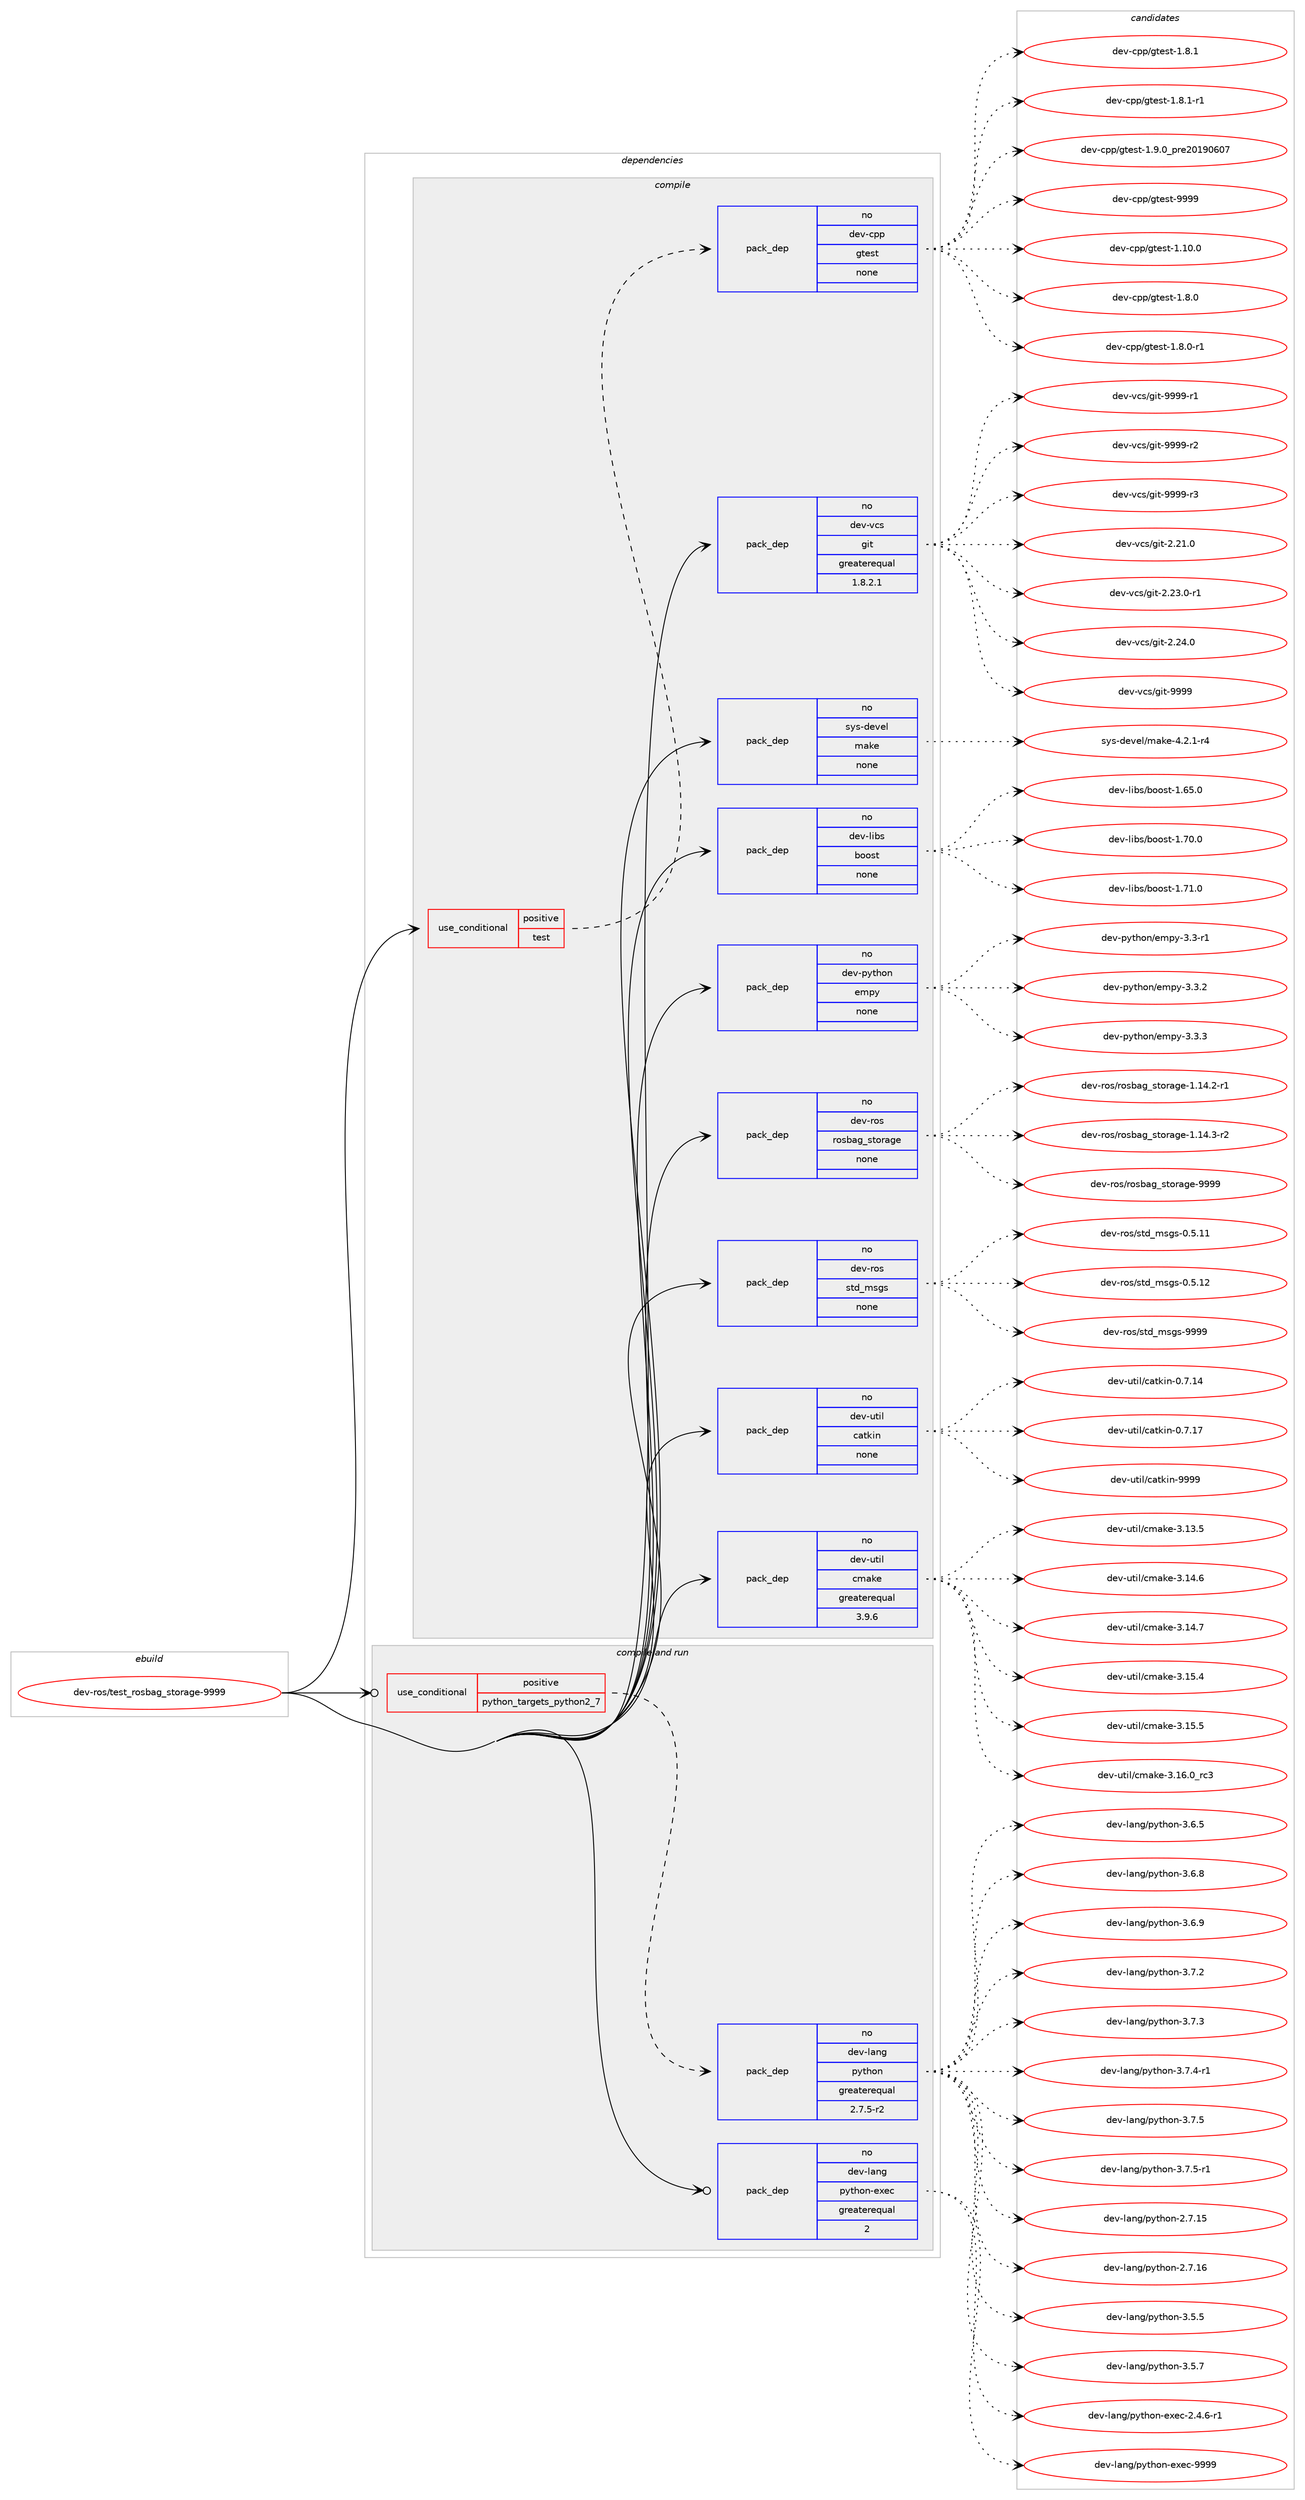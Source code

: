 digraph prolog {

# *************
# Graph options
# *************

newrank=true;
concentrate=true;
compound=true;
graph [rankdir=LR,fontname=Helvetica,fontsize=10,ranksep=1.5];#, ranksep=2.5, nodesep=0.2];
edge  [arrowhead=vee];
node  [fontname=Helvetica,fontsize=10];

# **********
# The ebuild
# **********

subgraph cluster_leftcol {
color=gray;
rank=same;
label=<<i>ebuild</i>>;
id [label="dev-ros/test_rosbag_storage-9999", color=red, width=4, href="../dev-ros/test_rosbag_storage-9999.svg"];
}

# ****************
# The dependencies
# ****************

subgraph cluster_midcol {
color=gray;
label=<<i>dependencies</i>>;
subgraph cluster_compile {
fillcolor="#eeeeee";
style=filled;
label=<<i>compile</i>>;
subgraph cond155738 {
dependency668722 [label=<<TABLE BORDER="0" CELLBORDER="1" CELLSPACING="0" CELLPADDING="4"><TR><TD ROWSPAN="3" CELLPADDING="10">use_conditional</TD></TR><TR><TD>positive</TD></TR><TR><TD>test</TD></TR></TABLE>>, shape=none, color=red];
subgraph pack501078 {
dependency668723 [label=<<TABLE BORDER="0" CELLBORDER="1" CELLSPACING="0" CELLPADDING="4" WIDTH="220"><TR><TD ROWSPAN="6" CELLPADDING="30">pack_dep</TD></TR><TR><TD WIDTH="110">no</TD></TR><TR><TD>dev-cpp</TD></TR><TR><TD>gtest</TD></TR><TR><TD>none</TD></TR><TR><TD></TD></TR></TABLE>>, shape=none, color=blue];
}
dependency668722:e -> dependency668723:w [weight=20,style="dashed",arrowhead="vee"];
}
id:e -> dependency668722:w [weight=20,style="solid",arrowhead="vee"];
subgraph pack501079 {
dependency668724 [label=<<TABLE BORDER="0" CELLBORDER="1" CELLSPACING="0" CELLPADDING="4" WIDTH="220"><TR><TD ROWSPAN="6" CELLPADDING="30">pack_dep</TD></TR><TR><TD WIDTH="110">no</TD></TR><TR><TD>dev-libs</TD></TR><TR><TD>boost</TD></TR><TR><TD>none</TD></TR><TR><TD></TD></TR></TABLE>>, shape=none, color=blue];
}
id:e -> dependency668724:w [weight=20,style="solid",arrowhead="vee"];
subgraph pack501080 {
dependency668725 [label=<<TABLE BORDER="0" CELLBORDER="1" CELLSPACING="0" CELLPADDING="4" WIDTH="220"><TR><TD ROWSPAN="6" CELLPADDING="30">pack_dep</TD></TR><TR><TD WIDTH="110">no</TD></TR><TR><TD>dev-python</TD></TR><TR><TD>empy</TD></TR><TR><TD>none</TD></TR><TR><TD></TD></TR></TABLE>>, shape=none, color=blue];
}
id:e -> dependency668725:w [weight=20,style="solid",arrowhead="vee"];
subgraph pack501081 {
dependency668726 [label=<<TABLE BORDER="0" CELLBORDER="1" CELLSPACING="0" CELLPADDING="4" WIDTH="220"><TR><TD ROWSPAN="6" CELLPADDING="30">pack_dep</TD></TR><TR><TD WIDTH="110">no</TD></TR><TR><TD>dev-ros</TD></TR><TR><TD>rosbag_storage</TD></TR><TR><TD>none</TD></TR><TR><TD></TD></TR></TABLE>>, shape=none, color=blue];
}
id:e -> dependency668726:w [weight=20,style="solid",arrowhead="vee"];
subgraph pack501082 {
dependency668727 [label=<<TABLE BORDER="0" CELLBORDER="1" CELLSPACING="0" CELLPADDING="4" WIDTH="220"><TR><TD ROWSPAN="6" CELLPADDING="30">pack_dep</TD></TR><TR><TD WIDTH="110">no</TD></TR><TR><TD>dev-ros</TD></TR><TR><TD>std_msgs</TD></TR><TR><TD>none</TD></TR><TR><TD></TD></TR></TABLE>>, shape=none, color=blue];
}
id:e -> dependency668727:w [weight=20,style="solid",arrowhead="vee"];
subgraph pack501083 {
dependency668728 [label=<<TABLE BORDER="0" CELLBORDER="1" CELLSPACING="0" CELLPADDING="4" WIDTH="220"><TR><TD ROWSPAN="6" CELLPADDING="30">pack_dep</TD></TR><TR><TD WIDTH="110">no</TD></TR><TR><TD>dev-util</TD></TR><TR><TD>catkin</TD></TR><TR><TD>none</TD></TR><TR><TD></TD></TR></TABLE>>, shape=none, color=blue];
}
id:e -> dependency668728:w [weight=20,style="solid",arrowhead="vee"];
subgraph pack501084 {
dependency668729 [label=<<TABLE BORDER="0" CELLBORDER="1" CELLSPACING="0" CELLPADDING="4" WIDTH="220"><TR><TD ROWSPAN="6" CELLPADDING="30">pack_dep</TD></TR><TR><TD WIDTH="110">no</TD></TR><TR><TD>dev-util</TD></TR><TR><TD>cmake</TD></TR><TR><TD>greaterequal</TD></TR><TR><TD>3.9.6</TD></TR></TABLE>>, shape=none, color=blue];
}
id:e -> dependency668729:w [weight=20,style="solid",arrowhead="vee"];
subgraph pack501085 {
dependency668730 [label=<<TABLE BORDER="0" CELLBORDER="1" CELLSPACING="0" CELLPADDING="4" WIDTH="220"><TR><TD ROWSPAN="6" CELLPADDING="30">pack_dep</TD></TR><TR><TD WIDTH="110">no</TD></TR><TR><TD>dev-vcs</TD></TR><TR><TD>git</TD></TR><TR><TD>greaterequal</TD></TR><TR><TD>1.8.2.1</TD></TR></TABLE>>, shape=none, color=blue];
}
id:e -> dependency668730:w [weight=20,style="solid",arrowhead="vee"];
subgraph pack501086 {
dependency668731 [label=<<TABLE BORDER="0" CELLBORDER="1" CELLSPACING="0" CELLPADDING="4" WIDTH="220"><TR><TD ROWSPAN="6" CELLPADDING="30">pack_dep</TD></TR><TR><TD WIDTH="110">no</TD></TR><TR><TD>sys-devel</TD></TR><TR><TD>make</TD></TR><TR><TD>none</TD></TR><TR><TD></TD></TR></TABLE>>, shape=none, color=blue];
}
id:e -> dependency668731:w [weight=20,style="solid",arrowhead="vee"];
}
subgraph cluster_compileandrun {
fillcolor="#eeeeee";
style=filled;
label=<<i>compile and run</i>>;
subgraph cond155739 {
dependency668732 [label=<<TABLE BORDER="0" CELLBORDER="1" CELLSPACING="0" CELLPADDING="4"><TR><TD ROWSPAN="3" CELLPADDING="10">use_conditional</TD></TR><TR><TD>positive</TD></TR><TR><TD>python_targets_python2_7</TD></TR></TABLE>>, shape=none, color=red];
subgraph pack501087 {
dependency668733 [label=<<TABLE BORDER="0" CELLBORDER="1" CELLSPACING="0" CELLPADDING="4" WIDTH="220"><TR><TD ROWSPAN="6" CELLPADDING="30">pack_dep</TD></TR><TR><TD WIDTH="110">no</TD></TR><TR><TD>dev-lang</TD></TR><TR><TD>python</TD></TR><TR><TD>greaterequal</TD></TR><TR><TD>2.7.5-r2</TD></TR></TABLE>>, shape=none, color=blue];
}
dependency668732:e -> dependency668733:w [weight=20,style="dashed",arrowhead="vee"];
}
id:e -> dependency668732:w [weight=20,style="solid",arrowhead="odotvee"];
subgraph pack501088 {
dependency668734 [label=<<TABLE BORDER="0" CELLBORDER="1" CELLSPACING="0" CELLPADDING="4" WIDTH="220"><TR><TD ROWSPAN="6" CELLPADDING="30">pack_dep</TD></TR><TR><TD WIDTH="110">no</TD></TR><TR><TD>dev-lang</TD></TR><TR><TD>python-exec</TD></TR><TR><TD>greaterequal</TD></TR><TR><TD>2</TD></TR></TABLE>>, shape=none, color=blue];
}
id:e -> dependency668734:w [weight=20,style="solid",arrowhead="odotvee"];
}
subgraph cluster_run {
fillcolor="#eeeeee";
style=filled;
label=<<i>run</i>>;
}
}

# **************
# The candidates
# **************

subgraph cluster_choices {
rank=same;
color=gray;
label=<<i>candidates</i>>;

subgraph choice501078 {
color=black;
nodesep=1;
choice10010111845991121124710311610111511645494649484648 [label="dev-cpp/gtest-1.10.0", color=red, width=4,href="../dev-cpp/gtest-1.10.0.svg"];
choice100101118459911211247103116101115116454946564648 [label="dev-cpp/gtest-1.8.0", color=red, width=4,href="../dev-cpp/gtest-1.8.0.svg"];
choice1001011184599112112471031161011151164549465646484511449 [label="dev-cpp/gtest-1.8.0-r1", color=red, width=4,href="../dev-cpp/gtest-1.8.0-r1.svg"];
choice100101118459911211247103116101115116454946564649 [label="dev-cpp/gtest-1.8.1", color=red, width=4,href="../dev-cpp/gtest-1.8.1.svg"];
choice1001011184599112112471031161011151164549465646494511449 [label="dev-cpp/gtest-1.8.1-r1", color=red, width=4,href="../dev-cpp/gtest-1.8.1-r1.svg"];
choice100101118459911211247103116101115116454946574648951121141015048495748544855 [label="dev-cpp/gtest-1.9.0_pre20190607", color=red, width=4,href="../dev-cpp/gtest-1.9.0_pre20190607.svg"];
choice1001011184599112112471031161011151164557575757 [label="dev-cpp/gtest-9999", color=red, width=4,href="../dev-cpp/gtest-9999.svg"];
dependency668723:e -> choice10010111845991121124710311610111511645494649484648:w [style=dotted,weight="100"];
dependency668723:e -> choice100101118459911211247103116101115116454946564648:w [style=dotted,weight="100"];
dependency668723:e -> choice1001011184599112112471031161011151164549465646484511449:w [style=dotted,weight="100"];
dependency668723:e -> choice100101118459911211247103116101115116454946564649:w [style=dotted,weight="100"];
dependency668723:e -> choice1001011184599112112471031161011151164549465646494511449:w [style=dotted,weight="100"];
dependency668723:e -> choice100101118459911211247103116101115116454946574648951121141015048495748544855:w [style=dotted,weight="100"];
dependency668723:e -> choice1001011184599112112471031161011151164557575757:w [style=dotted,weight="100"];
}
subgraph choice501079 {
color=black;
nodesep=1;
choice1001011184510810598115479811111111511645494654534648 [label="dev-libs/boost-1.65.0", color=red, width=4,href="../dev-libs/boost-1.65.0.svg"];
choice1001011184510810598115479811111111511645494655484648 [label="dev-libs/boost-1.70.0", color=red, width=4,href="../dev-libs/boost-1.70.0.svg"];
choice1001011184510810598115479811111111511645494655494648 [label="dev-libs/boost-1.71.0", color=red, width=4,href="../dev-libs/boost-1.71.0.svg"];
dependency668724:e -> choice1001011184510810598115479811111111511645494654534648:w [style=dotted,weight="100"];
dependency668724:e -> choice1001011184510810598115479811111111511645494655484648:w [style=dotted,weight="100"];
dependency668724:e -> choice1001011184510810598115479811111111511645494655494648:w [style=dotted,weight="100"];
}
subgraph choice501080 {
color=black;
nodesep=1;
choice1001011184511212111610411111047101109112121455146514511449 [label="dev-python/empy-3.3-r1", color=red, width=4,href="../dev-python/empy-3.3-r1.svg"];
choice1001011184511212111610411111047101109112121455146514650 [label="dev-python/empy-3.3.2", color=red, width=4,href="../dev-python/empy-3.3.2.svg"];
choice1001011184511212111610411111047101109112121455146514651 [label="dev-python/empy-3.3.3", color=red, width=4,href="../dev-python/empy-3.3.3.svg"];
dependency668725:e -> choice1001011184511212111610411111047101109112121455146514511449:w [style=dotted,weight="100"];
dependency668725:e -> choice1001011184511212111610411111047101109112121455146514650:w [style=dotted,weight="100"];
dependency668725:e -> choice1001011184511212111610411111047101109112121455146514651:w [style=dotted,weight="100"];
}
subgraph choice501081 {
color=black;
nodesep=1;
choice100101118451141111154711411111598971039511511611111497103101454946495246504511449 [label="dev-ros/rosbag_storage-1.14.2-r1", color=red, width=4,href="../dev-ros/rosbag_storage-1.14.2-r1.svg"];
choice100101118451141111154711411111598971039511511611111497103101454946495246514511450 [label="dev-ros/rosbag_storage-1.14.3-r2", color=red, width=4,href="../dev-ros/rosbag_storage-1.14.3-r2.svg"];
choice1001011184511411111547114111115989710395115116111114971031014557575757 [label="dev-ros/rosbag_storage-9999", color=red, width=4,href="../dev-ros/rosbag_storage-9999.svg"];
dependency668726:e -> choice100101118451141111154711411111598971039511511611111497103101454946495246504511449:w [style=dotted,weight="100"];
dependency668726:e -> choice100101118451141111154711411111598971039511511611111497103101454946495246514511450:w [style=dotted,weight="100"];
dependency668726:e -> choice1001011184511411111547114111115989710395115116111114971031014557575757:w [style=dotted,weight="100"];
}
subgraph choice501082 {
color=black;
nodesep=1;
choice10010111845114111115471151161009510911510311545484653464949 [label="dev-ros/std_msgs-0.5.11", color=red, width=4,href="../dev-ros/std_msgs-0.5.11.svg"];
choice10010111845114111115471151161009510911510311545484653464950 [label="dev-ros/std_msgs-0.5.12", color=red, width=4,href="../dev-ros/std_msgs-0.5.12.svg"];
choice1001011184511411111547115116100951091151031154557575757 [label="dev-ros/std_msgs-9999", color=red, width=4,href="../dev-ros/std_msgs-9999.svg"];
dependency668727:e -> choice10010111845114111115471151161009510911510311545484653464949:w [style=dotted,weight="100"];
dependency668727:e -> choice10010111845114111115471151161009510911510311545484653464950:w [style=dotted,weight="100"];
dependency668727:e -> choice1001011184511411111547115116100951091151031154557575757:w [style=dotted,weight="100"];
}
subgraph choice501083 {
color=black;
nodesep=1;
choice1001011184511711610510847999711610710511045484655464952 [label="dev-util/catkin-0.7.14", color=red, width=4,href="../dev-util/catkin-0.7.14.svg"];
choice1001011184511711610510847999711610710511045484655464955 [label="dev-util/catkin-0.7.17", color=red, width=4,href="../dev-util/catkin-0.7.17.svg"];
choice100101118451171161051084799971161071051104557575757 [label="dev-util/catkin-9999", color=red, width=4,href="../dev-util/catkin-9999.svg"];
dependency668728:e -> choice1001011184511711610510847999711610710511045484655464952:w [style=dotted,weight="100"];
dependency668728:e -> choice1001011184511711610510847999711610710511045484655464955:w [style=dotted,weight="100"];
dependency668728:e -> choice100101118451171161051084799971161071051104557575757:w [style=dotted,weight="100"];
}
subgraph choice501084 {
color=black;
nodesep=1;
choice1001011184511711610510847991099710710145514649514653 [label="dev-util/cmake-3.13.5", color=red, width=4,href="../dev-util/cmake-3.13.5.svg"];
choice1001011184511711610510847991099710710145514649524654 [label="dev-util/cmake-3.14.6", color=red, width=4,href="../dev-util/cmake-3.14.6.svg"];
choice1001011184511711610510847991099710710145514649524655 [label="dev-util/cmake-3.14.7", color=red, width=4,href="../dev-util/cmake-3.14.7.svg"];
choice1001011184511711610510847991099710710145514649534652 [label="dev-util/cmake-3.15.4", color=red, width=4,href="../dev-util/cmake-3.15.4.svg"];
choice1001011184511711610510847991099710710145514649534653 [label="dev-util/cmake-3.15.5", color=red, width=4,href="../dev-util/cmake-3.15.5.svg"];
choice1001011184511711610510847991099710710145514649544648951149951 [label="dev-util/cmake-3.16.0_rc3", color=red, width=4,href="../dev-util/cmake-3.16.0_rc3.svg"];
dependency668729:e -> choice1001011184511711610510847991099710710145514649514653:w [style=dotted,weight="100"];
dependency668729:e -> choice1001011184511711610510847991099710710145514649524654:w [style=dotted,weight="100"];
dependency668729:e -> choice1001011184511711610510847991099710710145514649524655:w [style=dotted,weight="100"];
dependency668729:e -> choice1001011184511711610510847991099710710145514649534652:w [style=dotted,weight="100"];
dependency668729:e -> choice1001011184511711610510847991099710710145514649534653:w [style=dotted,weight="100"];
dependency668729:e -> choice1001011184511711610510847991099710710145514649544648951149951:w [style=dotted,weight="100"];
}
subgraph choice501085 {
color=black;
nodesep=1;
choice10010111845118991154710310511645504650494648 [label="dev-vcs/git-2.21.0", color=red, width=4,href="../dev-vcs/git-2.21.0.svg"];
choice100101118451189911547103105116455046505146484511449 [label="dev-vcs/git-2.23.0-r1", color=red, width=4,href="../dev-vcs/git-2.23.0-r1.svg"];
choice10010111845118991154710310511645504650524648 [label="dev-vcs/git-2.24.0", color=red, width=4,href="../dev-vcs/git-2.24.0.svg"];
choice1001011184511899115471031051164557575757 [label="dev-vcs/git-9999", color=red, width=4,href="../dev-vcs/git-9999.svg"];
choice10010111845118991154710310511645575757574511449 [label="dev-vcs/git-9999-r1", color=red, width=4,href="../dev-vcs/git-9999-r1.svg"];
choice10010111845118991154710310511645575757574511450 [label="dev-vcs/git-9999-r2", color=red, width=4,href="../dev-vcs/git-9999-r2.svg"];
choice10010111845118991154710310511645575757574511451 [label="dev-vcs/git-9999-r3", color=red, width=4,href="../dev-vcs/git-9999-r3.svg"];
dependency668730:e -> choice10010111845118991154710310511645504650494648:w [style=dotted,weight="100"];
dependency668730:e -> choice100101118451189911547103105116455046505146484511449:w [style=dotted,weight="100"];
dependency668730:e -> choice10010111845118991154710310511645504650524648:w [style=dotted,weight="100"];
dependency668730:e -> choice1001011184511899115471031051164557575757:w [style=dotted,weight="100"];
dependency668730:e -> choice10010111845118991154710310511645575757574511449:w [style=dotted,weight="100"];
dependency668730:e -> choice10010111845118991154710310511645575757574511450:w [style=dotted,weight="100"];
dependency668730:e -> choice10010111845118991154710310511645575757574511451:w [style=dotted,weight="100"];
}
subgraph choice501086 {
color=black;
nodesep=1;
choice1151211154510010111810110847109971071014552465046494511452 [label="sys-devel/make-4.2.1-r4", color=red, width=4,href="../sys-devel/make-4.2.1-r4.svg"];
dependency668731:e -> choice1151211154510010111810110847109971071014552465046494511452:w [style=dotted,weight="100"];
}
subgraph choice501087 {
color=black;
nodesep=1;
choice10010111845108971101034711212111610411111045504655464953 [label="dev-lang/python-2.7.15", color=red, width=4,href="../dev-lang/python-2.7.15.svg"];
choice10010111845108971101034711212111610411111045504655464954 [label="dev-lang/python-2.7.16", color=red, width=4,href="../dev-lang/python-2.7.16.svg"];
choice100101118451089711010347112121116104111110455146534653 [label="dev-lang/python-3.5.5", color=red, width=4,href="../dev-lang/python-3.5.5.svg"];
choice100101118451089711010347112121116104111110455146534655 [label="dev-lang/python-3.5.7", color=red, width=4,href="../dev-lang/python-3.5.7.svg"];
choice100101118451089711010347112121116104111110455146544653 [label="dev-lang/python-3.6.5", color=red, width=4,href="../dev-lang/python-3.6.5.svg"];
choice100101118451089711010347112121116104111110455146544656 [label="dev-lang/python-3.6.8", color=red, width=4,href="../dev-lang/python-3.6.8.svg"];
choice100101118451089711010347112121116104111110455146544657 [label="dev-lang/python-3.6.9", color=red, width=4,href="../dev-lang/python-3.6.9.svg"];
choice100101118451089711010347112121116104111110455146554650 [label="dev-lang/python-3.7.2", color=red, width=4,href="../dev-lang/python-3.7.2.svg"];
choice100101118451089711010347112121116104111110455146554651 [label="dev-lang/python-3.7.3", color=red, width=4,href="../dev-lang/python-3.7.3.svg"];
choice1001011184510897110103471121211161041111104551465546524511449 [label="dev-lang/python-3.7.4-r1", color=red, width=4,href="../dev-lang/python-3.7.4-r1.svg"];
choice100101118451089711010347112121116104111110455146554653 [label="dev-lang/python-3.7.5", color=red, width=4,href="../dev-lang/python-3.7.5.svg"];
choice1001011184510897110103471121211161041111104551465546534511449 [label="dev-lang/python-3.7.5-r1", color=red, width=4,href="../dev-lang/python-3.7.5-r1.svg"];
dependency668733:e -> choice10010111845108971101034711212111610411111045504655464953:w [style=dotted,weight="100"];
dependency668733:e -> choice10010111845108971101034711212111610411111045504655464954:w [style=dotted,weight="100"];
dependency668733:e -> choice100101118451089711010347112121116104111110455146534653:w [style=dotted,weight="100"];
dependency668733:e -> choice100101118451089711010347112121116104111110455146534655:w [style=dotted,weight="100"];
dependency668733:e -> choice100101118451089711010347112121116104111110455146544653:w [style=dotted,weight="100"];
dependency668733:e -> choice100101118451089711010347112121116104111110455146544656:w [style=dotted,weight="100"];
dependency668733:e -> choice100101118451089711010347112121116104111110455146544657:w [style=dotted,weight="100"];
dependency668733:e -> choice100101118451089711010347112121116104111110455146554650:w [style=dotted,weight="100"];
dependency668733:e -> choice100101118451089711010347112121116104111110455146554651:w [style=dotted,weight="100"];
dependency668733:e -> choice1001011184510897110103471121211161041111104551465546524511449:w [style=dotted,weight="100"];
dependency668733:e -> choice100101118451089711010347112121116104111110455146554653:w [style=dotted,weight="100"];
dependency668733:e -> choice1001011184510897110103471121211161041111104551465546534511449:w [style=dotted,weight="100"];
}
subgraph choice501088 {
color=black;
nodesep=1;
choice10010111845108971101034711212111610411111045101120101994550465246544511449 [label="dev-lang/python-exec-2.4.6-r1", color=red, width=4,href="../dev-lang/python-exec-2.4.6-r1.svg"];
choice10010111845108971101034711212111610411111045101120101994557575757 [label="dev-lang/python-exec-9999", color=red, width=4,href="../dev-lang/python-exec-9999.svg"];
dependency668734:e -> choice10010111845108971101034711212111610411111045101120101994550465246544511449:w [style=dotted,weight="100"];
dependency668734:e -> choice10010111845108971101034711212111610411111045101120101994557575757:w [style=dotted,weight="100"];
}
}

}
